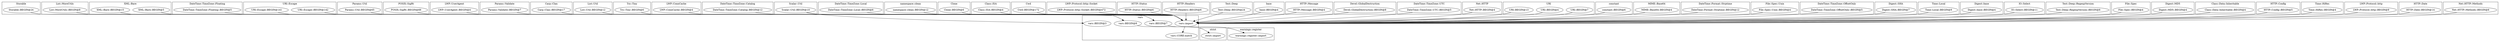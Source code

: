 digraph {
graph [overlap=false]
subgraph cluster_Storable {
	label="Storable";
	"Storable::BEGIN@24";
}
subgraph cluster_List_MoreUtils {
	label="List::MoreUtils";
	"List::MoreUtils::BEGIN@8";
}
subgraph cluster_vars {
	label="vars";
	"vars::BEGIN@3";
	"vars::BEGIN@8";
	"vars::import";
	"vars::CORE:match";
	"vars::BEGIN@7";
}
subgraph cluster_XML_Bare {
	label="XML::Bare";
	"XML::Bare::BEGIN@5";
	"XML::Bare::BEGIN@15";
}
subgraph cluster_DateTime_TimeZone_Floating {
	label="DateTime::TimeZone::Floating";
	"DateTime::TimeZone::Floating::BEGIN@5";
}
subgraph cluster_URI_Escape {
	label="URI::Escape";
	"URI::Escape::BEGIN@142";
	"URI::Escape::BEGIN@141";
}
subgraph cluster_Params_Util {
	label="Params::Util";
	"Params::Util::BEGIN@65";
}
subgraph cluster_POSIX_SigRt {
	label="POSIX::SigRt";
	"POSIX::SigRt::BEGIN@66";
}
subgraph cluster_LWP_UserAgent {
	label="LWP::UserAgent";
	"LWP::UserAgent::BEGIN@4";
}
subgraph cluster_Params_Validate {
	label="Params::Validate";
	"Params::Validate::BEGIN@7";
}
subgraph cluster_Carp_Clan {
	label="Carp::Clan";
	"Carp::Clan::BEGIN@17";
}
subgraph cluster_List_Util {
	label="List::Util";
	"List::Util::BEGIN@12";
}
subgraph cluster_Try_Tiny {
	label="Try::Tiny";
	"Try::Tiny::BEGIN@6";
}
subgraph cluster_LWP_ConnCache {
	label="LWP::ConnCache";
	"LWP::ConnCache::BEGIN@4";
}
subgraph cluster_DateTime_TimeZone_Catalog {
	label="DateTime::TimeZone::Catalog";
	"DateTime::TimeZone::Catalog::BEGIN@12";
}
subgraph cluster_Scalar_Util {
	label="Scalar::Util";
	"Scalar::Util::BEGIN@10";
}
subgraph cluster_DateTime_TimeZone_Local {
	label="DateTime::TimeZone::Local";
	"DateTime::TimeZone::Local::BEGIN@6";
}
subgraph cluster_namespace_clean {
	label="namespace::clean";
	"namespace::clean::BEGIN@12";
}
subgraph cluster_warnings_register {
	label="warnings::register";
	"warnings::register::import";
}
subgraph cluster_Clone {
	label="Clone";
	"Clone::BEGIN@6";
}
subgraph cluster_Class_ISA {
	label="Class::ISA";
	"Class::ISA::BEGIN@4";
}
subgraph cluster_Cwd {
	label="Cwd";
	"Cwd::BEGIN@172";
}
subgraph cluster_LWP_Protocol_http_Socket {
	label="LWP::Protocol::http::Socket";
	"LWP::Protocol::http::Socket::BEGIN@472";
}
subgraph cluster_HTTP_Status {
	label="HTTP::Status";
	"HTTP::Status::BEGIN@6";
}
subgraph cluster_HTTP_Headers {
	label="HTTP::Headers";
	"HTTP::Headers::BEGIN@6";
}
subgraph cluster_Test_Deep {
	label="Test::Deep";
	"Test::Deep::BEGIN@24";
}
subgraph cluster_base {
	label="base";
	"base::BEGIN@4";
}
subgraph cluster_HTTP_Message {
	label="HTTP::Message";
	"HTTP::Message::BEGIN@4";
}
subgraph cluster_strict {
	label="strict";
	"strict::import";
}
subgraph cluster_Devel_GlobalDestruction {
	label="Devel::GlobalDestruction";
	"Devel::GlobalDestruction::BEGIN@8";
}
subgraph cluster_DateTime_TimeZone_UTC {
	label="DateTime::TimeZone::UTC";
	"DateTime::TimeZone::UTC::BEGIN@5";
}
subgraph cluster_Net_HTTP {
	label="Net::HTTP";
	"Net::HTTP::BEGIN@4";
}
subgraph cluster_URI {
	label="URI";
	"URI::BEGIN@13";
	"URI::BEGIN@7";
	"URI::BEGIN@4";
}
subgraph cluster_constant {
	label="constant";
	"constant::BEGIN@6";
}
subgraph cluster_MIME_Base64 {
	label="MIME::Base64";
	"MIME::Base64::BEGIN@4";
}
subgraph cluster_DateTime_Format_Strptime {
	label="DateTime::Format::Strptime";
	"DateTime::Format::Strptime::BEGIN@12";
}
subgraph cluster_File_Spec_Unix {
	label="File::Spec::Unix";
	"File::Spec::Unix::BEGIN@4";
}
subgraph cluster_DateTime_TimeZone_OffsetOnly {
	label="DateTime::TimeZone::OffsetOnly";
	"DateTime::TimeZone::OffsetOnly::BEGIN@5";
}
subgraph cluster_Digest_SHA {
	label="Digest::SHA";
	"Digest::SHA::BEGIN@7";
}
subgraph cluster_Time_Local {
	label="Time::Local";
	"Time::Local::BEGIN@9";
}
subgraph cluster_Digest_base {
	label="Digest::base";
	"Digest::base::BEGIN@4";
}
subgraph cluster_IO_Select {
	label="IO::Select";
	"IO::Select::BEGIN@11";
}
subgraph cluster_Test_Deep_RegexpVersion {
	label="Test::Deep::RegexpVersion";
	"Test::Deep::RegexpVersion::BEGIN@6";
}
subgraph cluster_File_Spec {
	label="File::Spec";
	"File::Spec::BEGIN@4";
}
subgraph cluster_Digest_MD5 {
	label="Digest::MD5";
	"Digest::MD5::BEGIN@4";
}
subgraph cluster_Class_Data_Inheritable {
	label="Class::Data::Inheritable";
	"Class::Data::Inheritable::BEGIN@4";
}
subgraph cluster_HTTP_Config {
	label="HTTP::Config";
	"HTTP::Config::BEGIN@5";
}
subgraph cluster_Time_HiRes {
	label="Time::HiRes";
	"Time::HiRes::BEGIN@4";
}
subgraph cluster_LWP_Protocol_http {
	label="LWP::Protocol::http";
	"LWP::Protocol::http::BEGIN@9";
}
subgraph cluster_HTTP_Date {
	label="HTTP::Date";
	"HTTP::Date::BEGIN@14";
}
subgraph cluster_Net_HTTP_Methods {
	label="Net::HTTP::Methods";
	"Net::HTTP::Methods::BEGIN@6";
}
"Scalar::Util::BEGIN@10" -> "vars::BEGIN@8";
"Scalar::Util::BEGIN@10" -> "vars::BEGIN@3";
"vars::BEGIN@7" -> "warnings::register::import";
"Devel::GlobalDestruction::BEGIN@8" -> "vars::import";
"List::MoreUtils::BEGIN@8" -> "vars::import";
"POSIX::SigRt::BEGIN@66" -> "vars::import";
"Digest::base::BEGIN@4" -> "vars::import";
"Class::ISA::BEGIN@4" -> "vars::import";
"DateTime::TimeZone::OffsetOnly::BEGIN@5" -> "vars::import";
"Time::HiRes::BEGIN@4" -> "vars::import";
"Test::Deep::BEGIN@24" -> "vars::import";
"URI::BEGIN@4" -> "vars::import";
"HTTP::Date::BEGIN@14" -> "vars::import";
"LWP::ConnCache::BEGIN@4" -> "vars::import";
"XML::Bare::BEGIN@5" -> "vars::import";
"Net::HTTP::Methods::BEGIN@6" -> "vars::import";
"Params::Validate::BEGIN@7" -> "vars::import";
"Storable::BEGIN@24" -> "vars::import";
"MIME::Base64::BEGIN@4" -> "vars::import";
"HTTP::Message::BEGIN@4" -> "vars::import";
"URI::Escape::BEGIN@141" -> "vars::import";
"Test::Deep::RegexpVersion::BEGIN@6" -> "vars::import";
"HTTP::Config::BEGIN@5" -> "vars::import";
"base::BEGIN@4" -> "vars::import";
"URI::Escape::BEGIN@142" -> "vars::import";
"DateTime::TimeZone::Catalog::BEGIN@12" -> "vars::import";
"Digest::SHA::BEGIN@7" -> "vars::import";
"List::Util::BEGIN@12" -> "vars::import";
"LWP::UserAgent::BEGIN@4" -> "vars::import";
"DateTime::TimeZone::Floating::BEGIN@5" -> "vars::import";
"IO::Select::BEGIN@11" -> "vars::import";
"Time::Local::BEGIN@9" -> "vars::import";
"constant::BEGIN@6" -> "vars::import";
"HTTP::Status::BEGIN@6" -> "vars::import";
"Try::Tiny::BEGIN@6" -> "vars::import";
"Params::Util::BEGIN@65" -> "vars::import";
"Net::HTTP::BEGIN@4" -> "vars::import";
"URI::BEGIN@7" -> "vars::import";
"Class::Data::Inheritable::BEGIN@4" -> "vars::import";
"namespace::clean::BEGIN@12" -> "vars::import";
"DateTime::TimeZone::UTC::BEGIN@5" -> "vars::import";
"Cwd::BEGIN@172" -> "vars::import";
"URI::BEGIN@13" -> "vars::import";
"Scalar::Util::BEGIN@10" -> "vars::import";
"Digest::MD5::BEGIN@4" -> "vars::import";
"Carp::Clan::BEGIN@17" -> "vars::import";
"LWP::Protocol::http::Socket::BEGIN@472" -> "vars::import";
"HTTP::Headers::BEGIN@6" -> "vars::import";
"XML::Bare::BEGIN@15" -> "vars::import";
"DateTime::Format::Strptime::BEGIN@12" -> "vars::import";
"Clone::BEGIN@6" -> "vars::import";
"LWP::Protocol::http::BEGIN@9" -> "vars::import";
"File::Spec::BEGIN@4" -> "vars::import";
"File::Spec::Unix::BEGIN@4" -> "vars::import";
"DateTime::TimeZone::Local::BEGIN@6" -> "vars::import";
"vars::import" -> "vars::CORE:match";
"vars::BEGIN@8" -> "strict::import";
"Scalar::Util::BEGIN@10" -> "vars::BEGIN@7";
}
